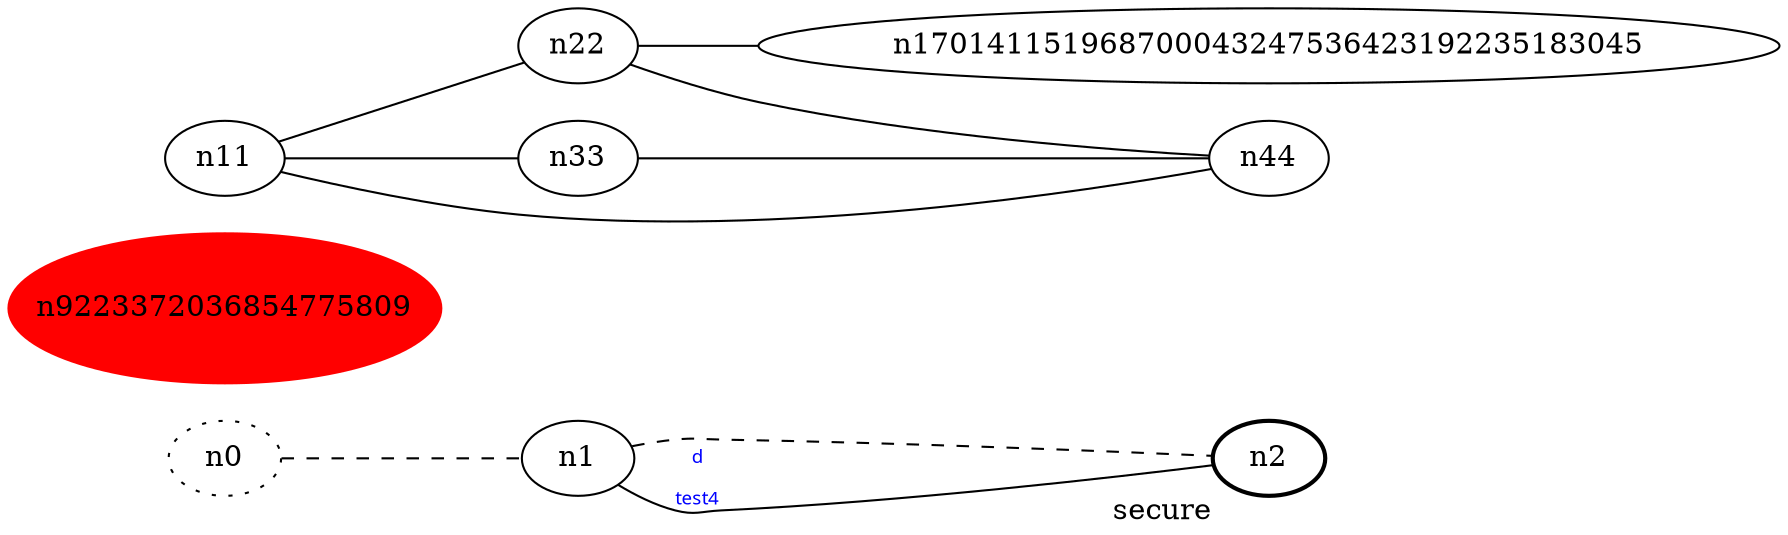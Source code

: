 graph test4 {
	rankdir=LR;
	fontcolor=blue; /* c1092; c1; c0 -- c1 */
	n0 [style=dotted, fillcolor="#123456"]; // c2; c3; c2 -- c3
	n9223372036854775809 [height=1, width=1, color=red, style=filled];
	n2 [style=bold, xlabel="secure"];
	n0 -- n1 -- n2[style=dashed];
	n1 -- n2 [fontname="comic sans", label="d\n\l\G", fontcolor=blue, fontsize=9];
	n11 -- n22;
	n11 -- n33;
	n11 -- n44;
	n22 -- n170141151968700043247536423192235183045;
	n22 -- n44;
	n33 -- n44;
}
